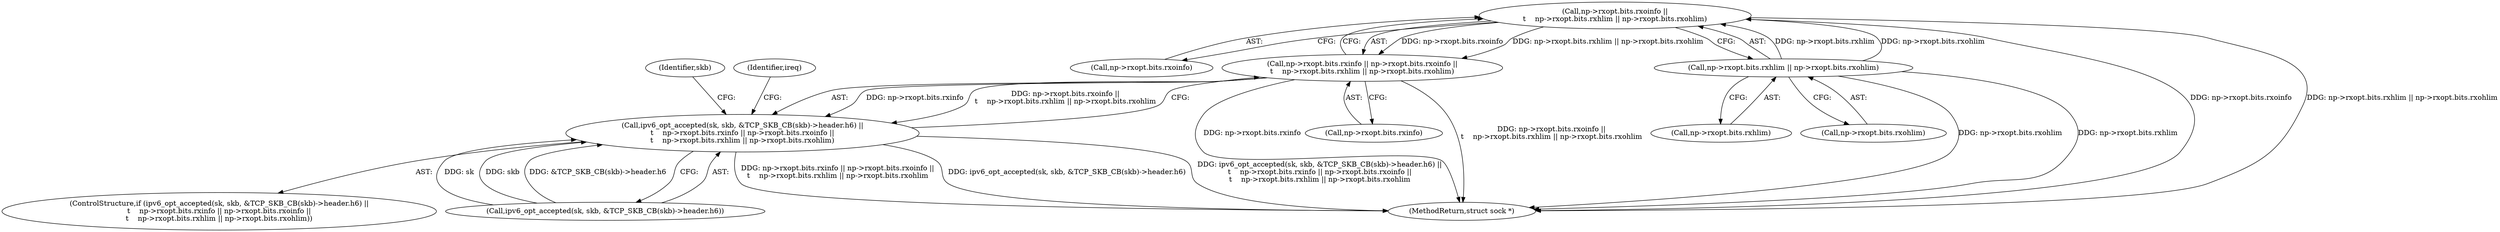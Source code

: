 digraph "0_linux_45f6fad84cc305103b28d73482b344d7f5b76f39_14@pointer" {
"1000287" [label="(Call,np->rxopt.bits.rxoinfo ||\n\t    np->rxopt.bits.rxhlim || np->rxopt.bits.rxohlim)"];
"1000295" [label="(Call,np->rxopt.bits.rxhlim || np->rxopt.bits.rxohlim)"];
"1000279" [label="(Call,np->rxopt.bits.rxinfo || np->rxopt.bits.rxoinfo ||\n\t    np->rxopt.bits.rxhlim || np->rxopt.bits.rxohlim)"];
"1000268" [label="(Call,ipv6_opt_accepted(sk, skb, &TCP_SKB_CB(skb)->header.h6) ||\n\t    np->rxopt.bits.rxinfo || np->rxopt.bits.rxoinfo ||\n\t    np->rxopt.bits.rxhlim || np->rxopt.bits.rxohlim)"];
"1000288" [label="(Call,np->rxopt.bits.rxoinfo)"];
"1000295" [label="(Call,np->rxopt.bits.rxhlim || np->rxopt.bits.rxohlim)"];
"1000268" [label="(Call,ipv6_opt_accepted(sk, skb, &TCP_SKB_CB(skb)->header.h6) ||\n\t    np->rxopt.bits.rxinfo || np->rxopt.bits.rxoinfo ||\n\t    np->rxopt.bits.rxhlim || np->rxopt.bits.rxohlim)"];
"1000296" [label="(Call,np->rxopt.bits.rxhlim)"];
"1000560" [label="(MethodReturn,struct sock *)"];
"1000269" [label="(Call,ipv6_opt_accepted(sk, skb, &TCP_SKB_CB(skb)->header.h6))"];
"1000280" [label="(Call,np->rxopt.bits.rxinfo)"];
"1000287" [label="(Call,np->rxopt.bits.rxoinfo ||\n\t    np->rxopt.bits.rxhlim || np->rxopt.bits.rxohlim)"];
"1000279" [label="(Call,np->rxopt.bits.rxinfo || np->rxopt.bits.rxoinfo ||\n\t    np->rxopt.bits.rxhlim || np->rxopt.bits.rxohlim)"];
"1000314" [label="(Identifier,skb)"];
"1000267" [label="(ControlStructure,if (ipv6_opt_accepted(sk, skb, &TCP_SKB_CB(skb)->header.h6) ||\n\t    np->rxopt.bits.rxinfo || np->rxopt.bits.rxoinfo ||\n\t    np->rxopt.bits.rxhlim || np->rxopt.bits.rxohlim))"];
"1000323" [label="(Identifier,ireq)"];
"1000303" [label="(Call,np->rxopt.bits.rxohlim)"];
"1000287" -> "1000279"  [label="AST: "];
"1000287" -> "1000288"  [label="CFG: "];
"1000287" -> "1000295"  [label="CFG: "];
"1000288" -> "1000287"  [label="AST: "];
"1000295" -> "1000287"  [label="AST: "];
"1000279" -> "1000287"  [label="CFG: "];
"1000287" -> "1000560"  [label="DDG: np->rxopt.bits.rxhlim || np->rxopt.bits.rxohlim"];
"1000287" -> "1000560"  [label="DDG: np->rxopt.bits.rxoinfo"];
"1000287" -> "1000279"  [label="DDG: np->rxopt.bits.rxoinfo"];
"1000287" -> "1000279"  [label="DDG: np->rxopt.bits.rxhlim || np->rxopt.bits.rxohlim"];
"1000295" -> "1000287"  [label="DDG: np->rxopt.bits.rxhlim"];
"1000295" -> "1000287"  [label="DDG: np->rxopt.bits.rxohlim"];
"1000295" -> "1000296"  [label="CFG: "];
"1000295" -> "1000303"  [label="CFG: "];
"1000296" -> "1000295"  [label="AST: "];
"1000303" -> "1000295"  [label="AST: "];
"1000295" -> "1000560"  [label="DDG: np->rxopt.bits.rxhlim"];
"1000295" -> "1000560"  [label="DDG: np->rxopt.bits.rxohlim"];
"1000279" -> "1000268"  [label="AST: "];
"1000279" -> "1000280"  [label="CFG: "];
"1000280" -> "1000279"  [label="AST: "];
"1000268" -> "1000279"  [label="CFG: "];
"1000279" -> "1000560"  [label="DDG: np->rxopt.bits.rxinfo"];
"1000279" -> "1000560"  [label="DDG: np->rxopt.bits.rxoinfo ||\n\t    np->rxopt.bits.rxhlim || np->rxopt.bits.rxohlim"];
"1000279" -> "1000268"  [label="DDG: np->rxopt.bits.rxinfo"];
"1000279" -> "1000268"  [label="DDG: np->rxopt.bits.rxoinfo ||\n\t    np->rxopt.bits.rxhlim || np->rxopt.bits.rxohlim"];
"1000268" -> "1000267"  [label="AST: "];
"1000268" -> "1000269"  [label="CFG: "];
"1000269" -> "1000268"  [label="AST: "];
"1000314" -> "1000268"  [label="CFG: "];
"1000323" -> "1000268"  [label="CFG: "];
"1000268" -> "1000560"  [label="DDG: ipv6_opt_accepted(sk, skb, &TCP_SKB_CB(skb)->header.h6)"];
"1000268" -> "1000560"  [label="DDG: ipv6_opt_accepted(sk, skb, &TCP_SKB_CB(skb)->header.h6) ||\n\t    np->rxopt.bits.rxinfo || np->rxopt.bits.rxoinfo ||\n\t    np->rxopt.bits.rxhlim || np->rxopt.bits.rxohlim"];
"1000268" -> "1000560"  [label="DDG: np->rxopt.bits.rxinfo || np->rxopt.bits.rxoinfo ||\n\t    np->rxopt.bits.rxhlim || np->rxopt.bits.rxohlim"];
"1000269" -> "1000268"  [label="DDG: sk"];
"1000269" -> "1000268"  [label="DDG: skb"];
"1000269" -> "1000268"  [label="DDG: &TCP_SKB_CB(skb)->header.h6"];
}
